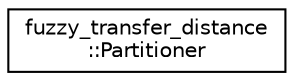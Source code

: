 digraph "Graphical Class Hierarchy"
{
 // LATEX_PDF_SIZE
  edge [fontname="Helvetica",fontsize="10",labelfontname="Helvetica",labelfontsize="10"];
  node [fontname="Helvetica",fontsize="10",shape=record];
  rankdir="LR";
  Node0 [label="fuzzy_transfer_distance\l::Partitioner",height=0.2,width=0.4,color="black", fillcolor="white", style="filled",URL="$classfuzzy__transfer__distance_1_1_partitioner.html",tooltip=" "];
}
